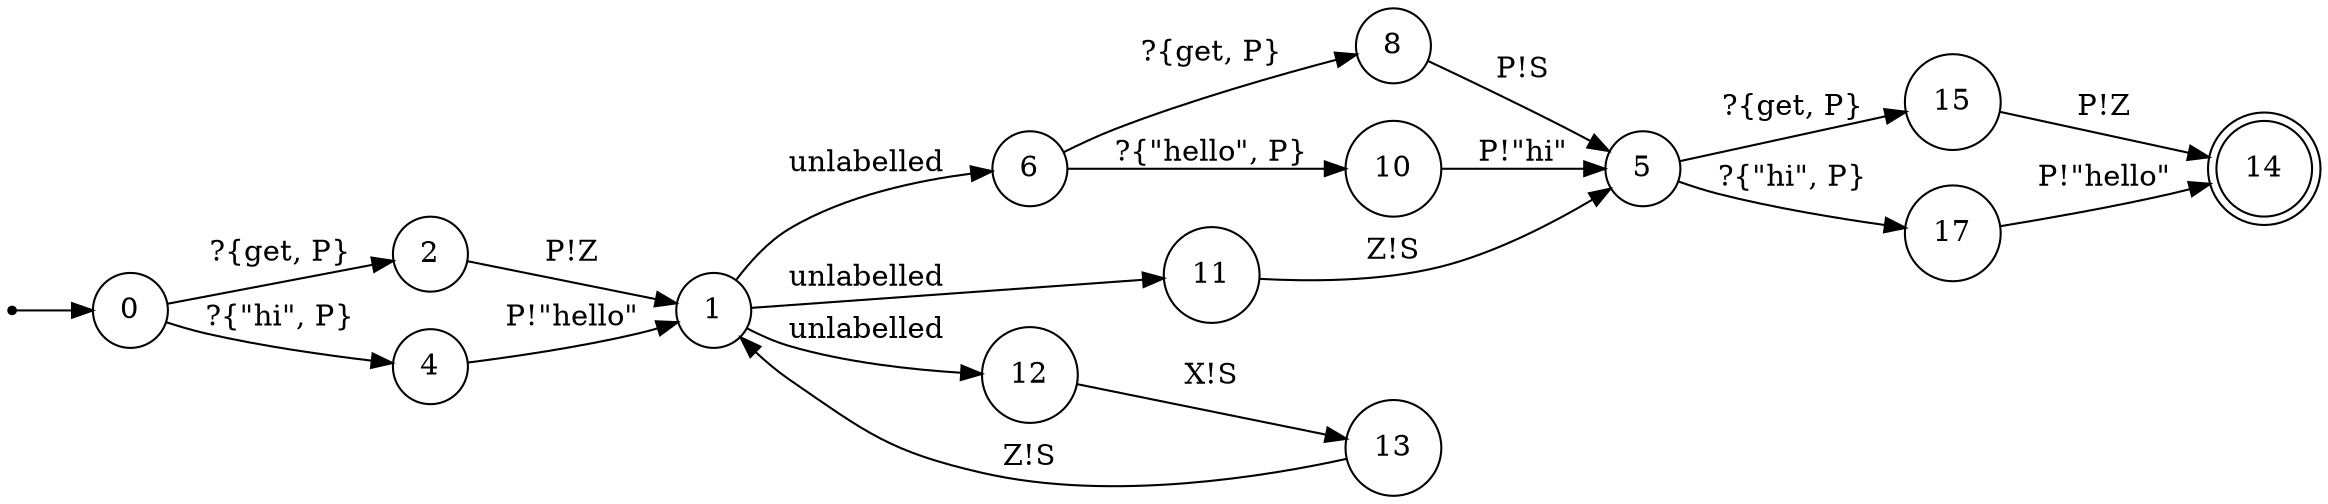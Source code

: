 digraph Communicating_Actor_Automata {

            rankdir=LR;
   size="100, 50"
  node [shape = doublecircle]; 14

            node [shape = point]; START;
   node [shape = circle];
   START->0;

            
0 -> 2 [ label = "?{get, P}"];
2 -> 1 [ label = "P!Z"];
0 -> 4 [ label = "?{\"hi\", P}"];
4 -> 1 [ label = "P!\"hello\""];
1 -> 6 [ label = "unlabelled"];
6 -> 8 [ label = "?{get, P}"];
8 -> 5 [ label = "P!S"];
6 -> 10 [ label = "?{\"hello\", P}"];
10 -> 5 [ label = "P!\"hi\""];
1 -> 11 [ label = "unlabelled"];
11 -> 5 [ label = "Z!S"];
1 -> 12 [ label = "unlabelled"];
12 -> 13 [ label = "X!S"];
13 -> 1 [ label = "Z!S"];
5 -> 15 [ label = "?{get, P}"];
15 -> 14 [ label = "P!Z"];
5 -> 17 [ label = "?{\"hi\", P}"];
17 -> 14 [ label = "P!\"hello\""];
}